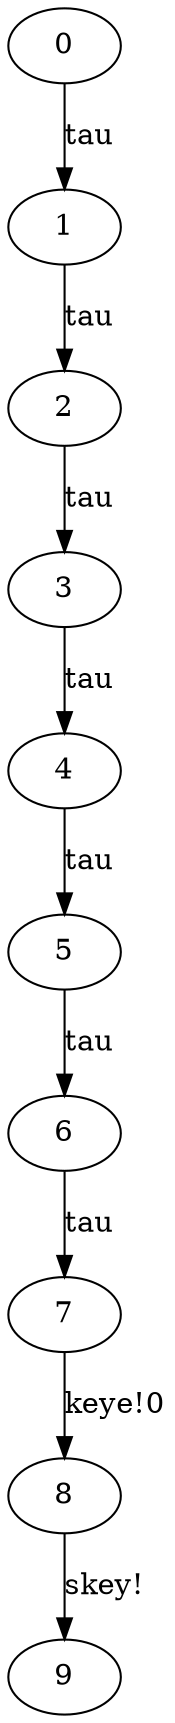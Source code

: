 // The qLTS BB84
digraph {
	0 -> 1 [label=tau]
	1 -> 2 [label=tau]
	2 -> 3 [label=tau]
	3 -> 4 [label=tau]
	4 -> 5 [label=tau]
	5 -> 6 [label=tau]
	6 -> 7 [label=tau]
	7 -> 8 [label="keye!0"]
	8 -> 9 [label="skey!"]
}
